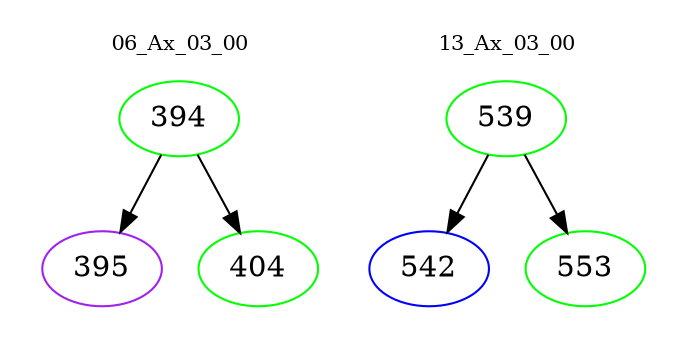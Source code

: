digraph{
subgraph cluster_0 {
color = white
label = "06_Ax_03_00";
fontsize=10;
T0_394 [label="394", color="green"]
T0_394 -> T0_395 [color="black"]
T0_395 [label="395", color="purple"]
T0_394 -> T0_404 [color="black"]
T0_404 [label="404", color="green"]
}
subgraph cluster_1 {
color = white
label = "13_Ax_03_00";
fontsize=10;
T1_539 [label="539", color="green"]
T1_539 -> T1_542 [color="black"]
T1_542 [label="542", color="blue"]
T1_539 -> T1_553 [color="black"]
T1_553 [label="553", color="green"]
}
}

